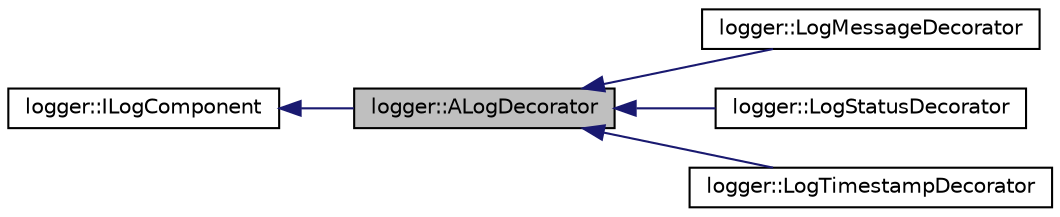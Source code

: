 digraph "logger::ALogDecorator"
{
 // LATEX_PDF_SIZE
  edge [fontname="Helvetica",fontsize="10",labelfontname="Helvetica",labelfontsize="10"];
  node [fontname="Helvetica",fontsize="10",shape=record];
  rankdir="LR";
  Node1 [label="logger::ALogDecorator",height=0.2,width=0.4,color="black", fillcolor="grey75", style="filled", fontcolor="black",tooltip=" "];
  Node2 -> Node1 [dir="back",color="midnightblue",fontsize="10",style="solid"];
  Node2 [label="logger::ILogComponent",height=0.2,width=0.4,color="black", fillcolor="white", style="filled",URL="$classlogger_1_1_i_log_component.html",tooltip=" "];
  Node1 -> Node3 [dir="back",color="midnightblue",fontsize="10",style="solid"];
  Node3 [label="logger::LogMessageDecorator",height=0.2,width=0.4,color="black", fillcolor="white", style="filled",URL="$classlogger_1_1_log_message_decorator.html",tooltip=" "];
  Node1 -> Node4 [dir="back",color="midnightblue",fontsize="10",style="solid"];
  Node4 [label="logger::LogStatusDecorator",height=0.2,width=0.4,color="black", fillcolor="white", style="filled",URL="$classlogger_1_1_log_status_decorator.html",tooltip=" "];
  Node1 -> Node5 [dir="back",color="midnightblue",fontsize="10",style="solid"];
  Node5 [label="logger::LogTimestampDecorator",height=0.2,width=0.4,color="black", fillcolor="white", style="filled",URL="$classlogger_1_1_log_timestamp_decorator.html",tooltip=" "];
}
